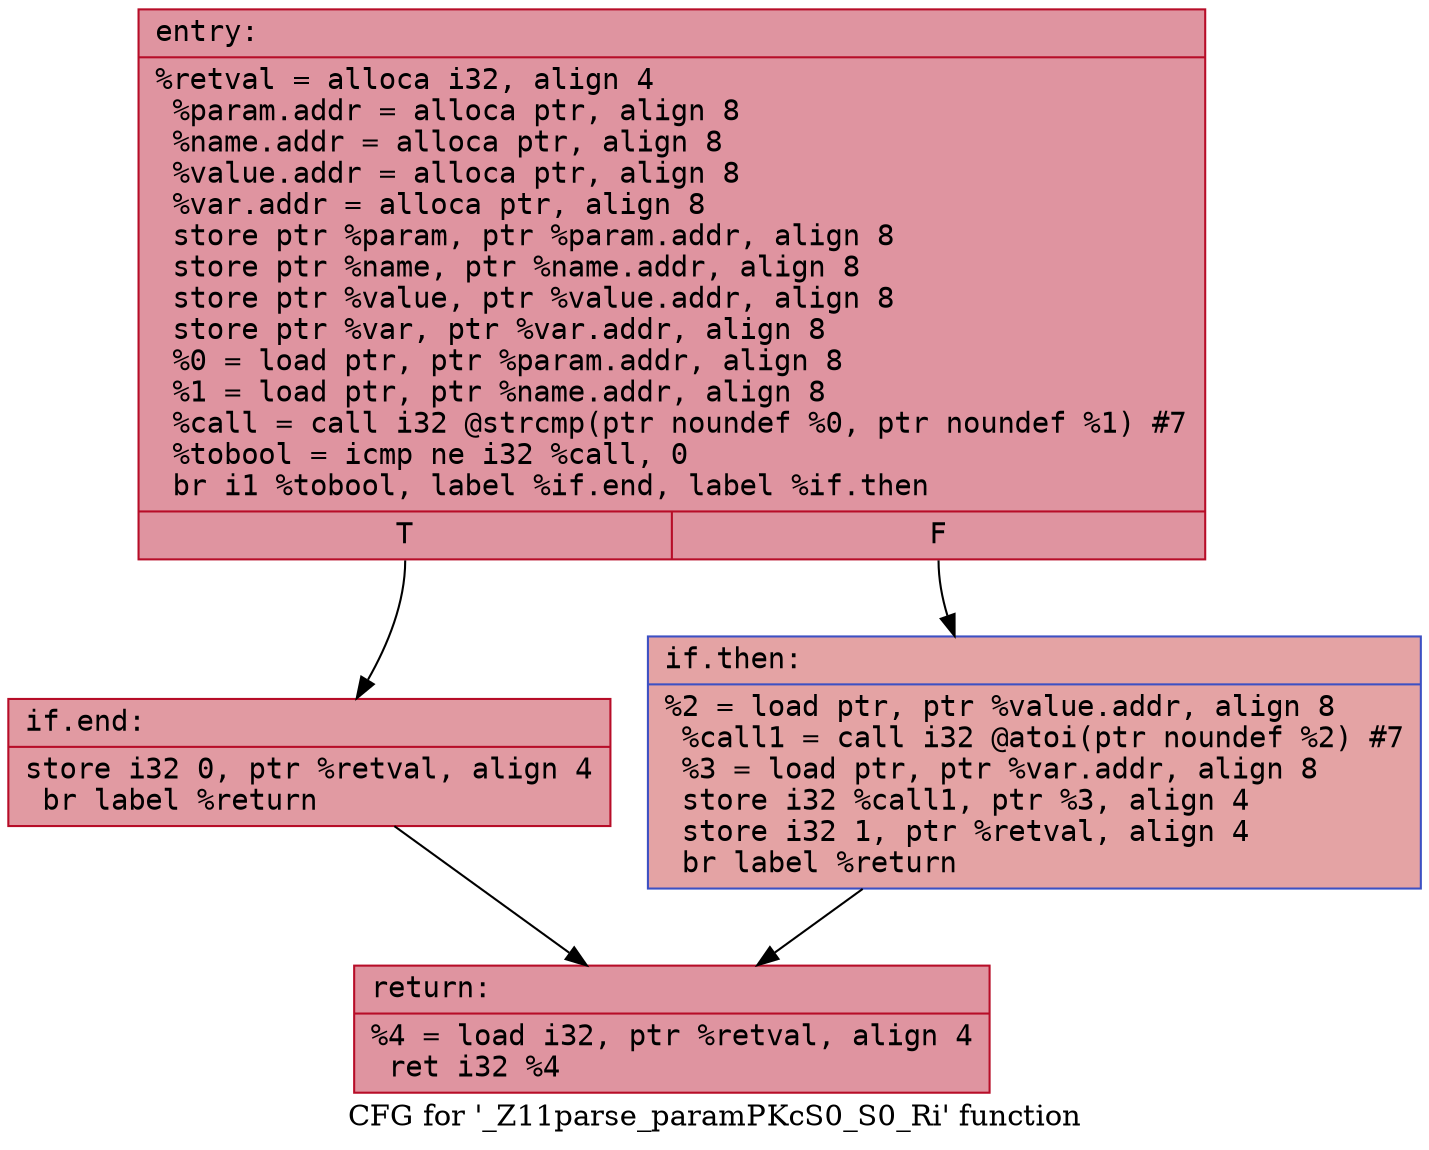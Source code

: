 digraph "CFG for '_Z11parse_paramPKcS0_S0_Ri' function" {
	label="CFG for '_Z11parse_paramPKcS0_S0_Ri' function";

	Node0x55f4dae7e870 [shape=record,color="#b70d28ff", style=filled, fillcolor="#b70d2870" fontname="Courier",label="{entry:\l|  %retval = alloca i32, align 4\l  %param.addr = alloca ptr, align 8\l  %name.addr = alloca ptr, align 8\l  %value.addr = alloca ptr, align 8\l  %var.addr = alloca ptr, align 8\l  store ptr %param, ptr %param.addr, align 8\l  store ptr %name, ptr %name.addr, align 8\l  store ptr %value, ptr %value.addr, align 8\l  store ptr %var, ptr %var.addr, align 8\l  %0 = load ptr, ptr %param.addr, align 8\l  %1 = load ptr, ptr %name.addr, align 8\l  %call = call i32 @strcmp(ptr noundef %0, ptr noundef %1) #7\l  %tobool = icmp ne i32 %call, 0\l  br i1 %tobool, label %if.end, label %if.then\l|{<s0>T|<s1>F}}"];
	Node0x55f4dae7e870:s0 -> Node0x55f4dae7f0c0[tooltip="entry -> if.end\nProbability 62.50%" ];
	Node0x55f4dae7e870:s1 -> Node0x55f4dae7e730[tooltip="entry -> if.then\nProbability 37.50%" ];
	Node0x55f4dae7e730 [shape=record,color="#3d50c3ff", style=filled, fillcolor="#c32e3170" fontname="Courier",label="{if.then:\l|  %2 = load ptr, ptr %value.addr, align 8\l  %call1 = call i32 @atoi(ptr noundef %2) #7\l  %3 = load ptr, ptr %var.addr, align 8\l  store i32 %call1, ptr %3, align 4\l  store i32 1, ptr %retval, align 4\l  br label %return\l}"];
	Node0x55f4dae7e730 -> Node0x55f4dae7e7a0[tooltip="if.then -> return\nProbability 100.00%" ];
	Node0x55f4dae7f0c0 [shape=record,color="#b70d28ff", style=filled, fillcolor="#bb1b2c70" fontname="Courier",label="{if.end:\l|  store i32 0, ptr %retval, align 4\l  br label %return\l}"];
	Node0x55f4dae7f0c0 -> Node0x55f4dae7e7a0[tooltip="if.end -> return\nProbability 100.00%" ];
	Node0x55f4dae7e7a0 [shape=record,color="#b70d28ff", style=filled, fillcolor="#b70d2870" fontname="Courier",label="{return:\l|  %4 = load i32, ptr %retval, align 4\l  ret i32 %4\l}"];
}
